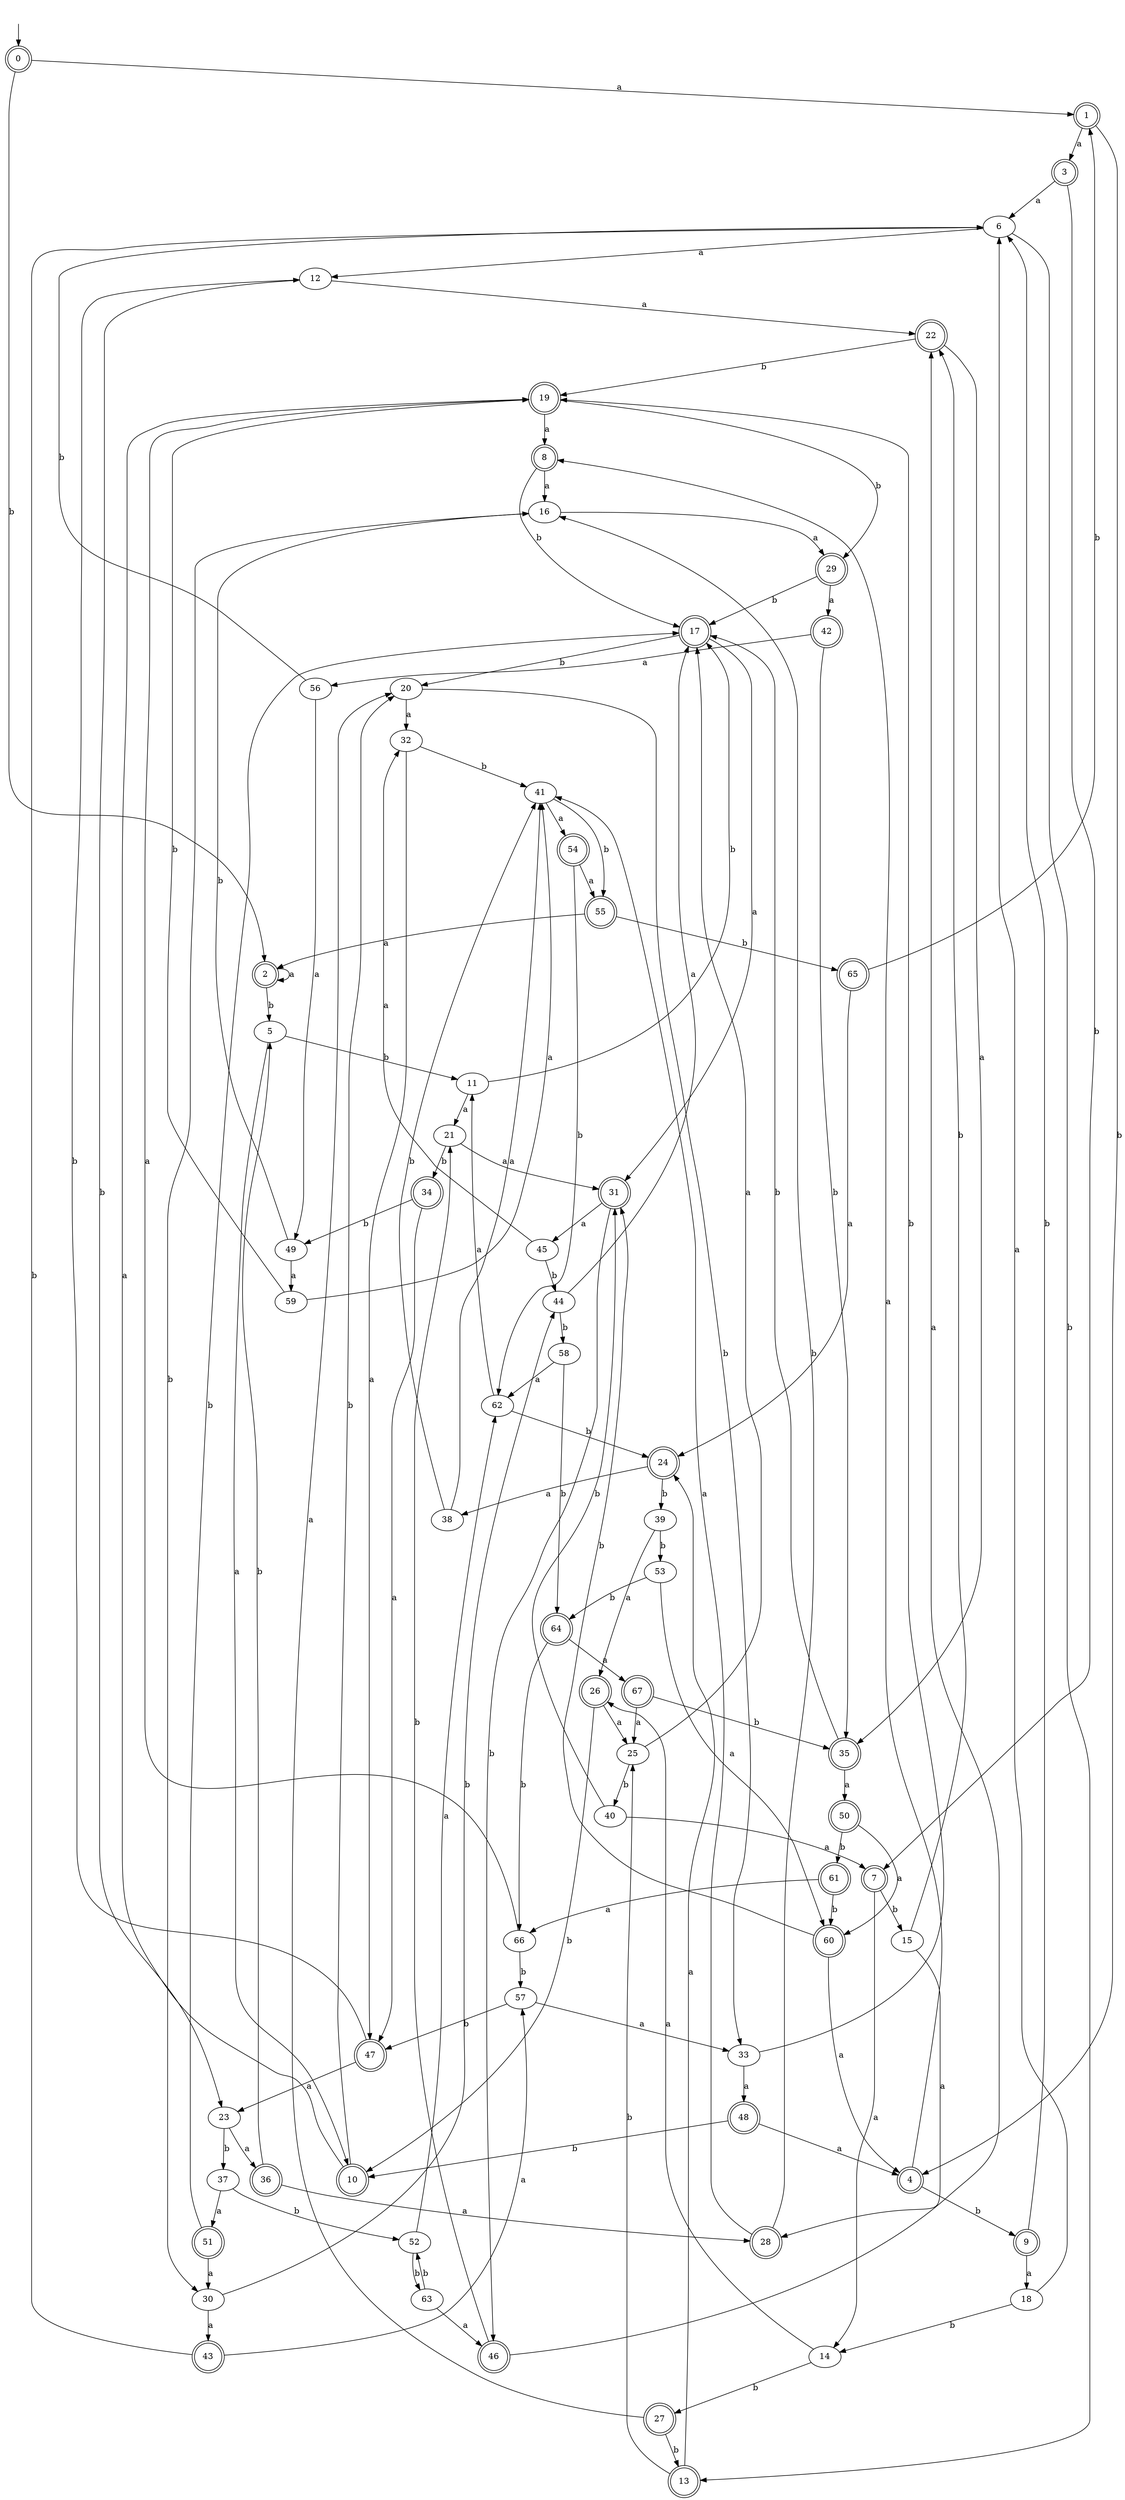 digraph RandomDFA {
  __start0 [label="", shape=none];
  __start0 -> 0 [label=""];
  0 [shape=circle] [shape=doublecircle]
  0 -> 1 [label="a"]
  0 -> 2 [label="b"]
  1 [shape=doublecircle]
  1 -> 3 [label="a"]
  1 -> 4 [label="b"]
  2 [shape=doublecircle]
  2 -> 2 [label="a"]
  2 -> 5 [label="b"]
  3 [shape=doublecircle]
  3 -> 6 [label="a"]
  3 -> 7 [label="b"]
  4 [shape=doublecircle]
  4 -> 8 [label="a"]
  4 -> 9 [label="b"]
  5
  5 -> 10 [label="a"]
  5 -> 11 [label="b"]
  6
  6 -> 12 [label="a"]
  6 -> 13 [label="b"]
  7 [shape=doublecircle]
  7 -> 14 [label="a"]
  7 -> 15 [label="b"]
  8 [shape=doublecircle]
  8 -> 16 [label="a"]
  8 -> 17 [label="b"]
  9 [shape=doublecircle]
  9 -> 18 [label="a"]
  9 -> 6 [label="b"]
  10 [shape=doublecircle]
  10 -> 19 [label="a"]
  10 -> 20 [label="b"]
  11
  11 -> 21 [label="a"]
  11 -> 17 [label="b"]
  12
  12 -> 22 [label="a"]
  12 -> 23 [label="b"]
  13 [shape=doublecircle]
  13 -> 24 [label="a"]
  13 -> 25 [label="b"]
  14
  14 -> 26 [label="a"]
  14 -> 27 [label="b"]
  15
  15 -> 28 [label="a"]
  15 -> 22 [label="b"]
  16
  16 -> 29 [label="a"]
  16 -> 30 [label="b"]
  17 [shape=doublecircle]
  17 -> 31 [label="a"]
  17 -> 20 [label="b"]
  18
  18 -> 6 [label="a"]
  18 -> 14 [label="b"]
  19 [shape=doublecircle]
  19 -> 8 [label="a"]
  19 -> 29 [label="b"]
  20
  20 -> 32 [label="a"]
  20 -> 33 [label="b"]
  21
  21 -> 31 [label="a"]
  21 -> 34 [label="b"]
  22 [shape=doublecircle]
  22 -> 35 [label="a"]
  22 -> 19 [label="b"]
  23
  23 -> 36 [label="a"]
  23 -> 37 [label="b"]
  24 [shape=doublecircle]
  24 -> 38 [label="a"]
  24 -> 39 [label="b"]
  25
  25 -> 17 [label="a"]
  25 -> 40 [label="b"]
  26 [shape=doublecircle]
  26 -> 25 [label="a"]
  26 -> 10 [label="b"]
  27 [shape=doublecircle]
  27 -> 20 [label="a"]
  27 -> 13 [label="b"]
  28 [shape=doublecircle]
  28 -> 41 [label="a"]
  28 -> 16 [label="b"]
  29 [shape=doublecircle]
  29 -> 42 [label="a"]
  29 -> 17 [label="b"]
  30
  30 -> 43 [label="a"]
  30 -> 44 [label="b"]
  31 [shape=doublecircle]
  31 -> 45 [label="a"]
  31 -> 46 [label="b"]
  32
  32 -> 47 [label="a"]
  32 -> 41 [label="b"]
  33
  33 -> 48 [label="a"]
  33 -> 19 [label="b"]
  34 [shape=doublecircle]
  34 -> 47 [label="a"]
  34 -> 49 [label="b"]
  35 [shape=doublecircle]
  35 -> 50 [label="a"]
  35 -> 17 [label="b"]
  36 [shape=doublecircle]
  36 -> 28 [label="a"]
  36 -> 5 [label="b"]
  37
  37 -> 51 [label="a"]
  37 -> 52 [label="b"]
  38
  38 -> 41 [label="a"]
  38 -> 41 [label="b"]
  39
  39 -> 26 [label="a"]
  39 -> 53 [label="b"]
  40
  40 -> 7 [label="a"]
  40 -> 31 [label="b"]
  41
  41 -> 54 [label="a"]
  41 -> 55 [label="b"]
  42 [shape=doublecircle]
  42 -> 56 [label="a"]
  42 -> 35 [label="b"]
  43 [shape=doublecircle]
  43 -> 57 [label="a"]
  43 -> 6 [label="b"]
  44
  44 -> 17 [label="a"]
  44 -> 58 [label="b"]
  45
  45 -> 32 [label="a"]
  45 -> 44 [label="b"]
  46 [shape=doublecircle]
  46 -> 22 [label="a"]
  46 -> 21 [label="b"]
  47 [shape=doublecircle]
  47 -> 23 [label="a"]
  47 -> 12 [label="b"]
  48 [shape=doublecircle]
  48 -> 4 [label="a"]
  48 -> 10 [label="b"]
  49
  49 -> 59 [label="a"]
  49 -> 16 [label="b"]
  50 [shape=doublecircle]
  50 -> 60 [label="a"]
  50 -> 61 [label="b"]
  51 [shape=doublecircle]
  51 -> 30 [label="a"]
  51 -> 17 [label="b"]
  52
  52 -> 62 [label="a"]
  52 -> 63 [label="b"]
  53
  53 -> 60 [label="a"]
  53 -> 64 [label="b"]
  54 [shape=doublecircle]
  54 -> 55 [label="a"]
  54 -> 62 [label="b"]
  55 [shape=doublecircle]
  55 -> 2 [label="a"]
  55 -> 65 [label="b"]
  56
  56 -> 49 [label="a"]
  56 -> 6 [label="b"]
  57
  57 -> 33 [label="a"]
  57 -> 47 [label="b"]
  58
  58 -> 62 [label="a"]
  58 -> 64 [label="b"]
  59
  59 -> 41 [label="a"]
  59 -> 19 [label="b"]
  60 [shape=doublecircle]
  60 -> 4 [label="a"]
  60 -> 31 [label="b"]
  61 [shape=doublecircle]
  61 -> 66 [label="a"]
  61 -> 60 [label="b"]
  62
  62 -> 11 [label="a"]
  62 -> 24 [label="b"]
  63
  63 -> 46 [label="a"]
  63 -> 52 [label="b"]
  64 [shape=doublecircle]
  64 -> 67 [label="a"]
  64 -> 66 [label="b"]
  65 [shape=doublecircle]
  65 -> 24 [label="a"]
  65 -> 1 [label="b"]
  66
  66 -> 19 [label="a"]
  66 -> 57 [label="b"]
  67 [shape=doublecircle]
  67 -> 25 [label="a"]
  67 -> 35 [label="b"]
}
